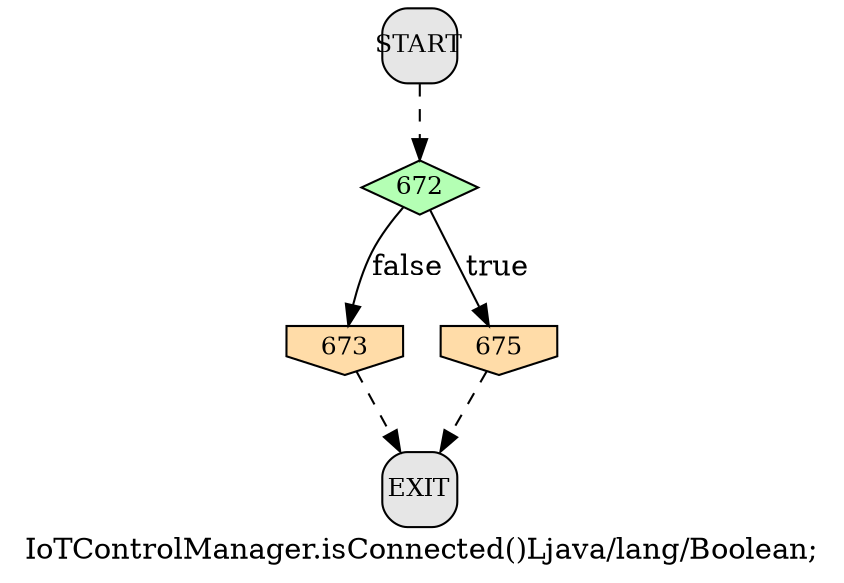 /* --------------------------------------------------- */
/* Generated by Dr. Garbage Control Flow Graph Factory */
/* http://www.drgarbage.com                            */
/* Version: 4.5.0.201508311741                         */
/* Retrieved on: 2015-12-01 08:09:23.838               */
/* --------------------------------------------------- */
digraph "IoTControlManager.isConnected()Ljava/lang/Boolean;" {
 graph [label="IoTControlManager.isConnected()Ljava/lang/Boolean;"];
 2 [label="672", shape=diamond, style=filled, fillcolor="#B4FFB4", fixedsize=true, fontsize=12, width=0.78, height=0.36 ]
 3 [label="673", shape=invhouse, style=filled, fillcolor="#FFDCA8", fixedsize=true, fontsize=12, width=0.78, height=0.36 ]
 4 [label="675", shape=invhouse, style=filled, fillcolor="#FFDCA8", fixedsize=true, fontsize=12, width=0.78, height=0.36 ]
 5 [label="START", shape=box, style="filled, rounded", fillcolor="#E6E6E6", fixedsize=true, fontsize=12, width=0.5, height=0.5 ]
 6 [label="EXIT", shape=box, style="filled, rounded", fillcolor="#E6E6E6", fixedsize=true, fontsize=12, width=0.5, height=0.5 ]
 5 -> 2 [label="", style=dashed ]
 2 -> 3 [label="false", style=solid ]
 2 -> 4 [label="true", style=solid ]
 3 -> 6 [label="", style=dashed ]
 4 -> 6 [label="", style=dashed ]
}
